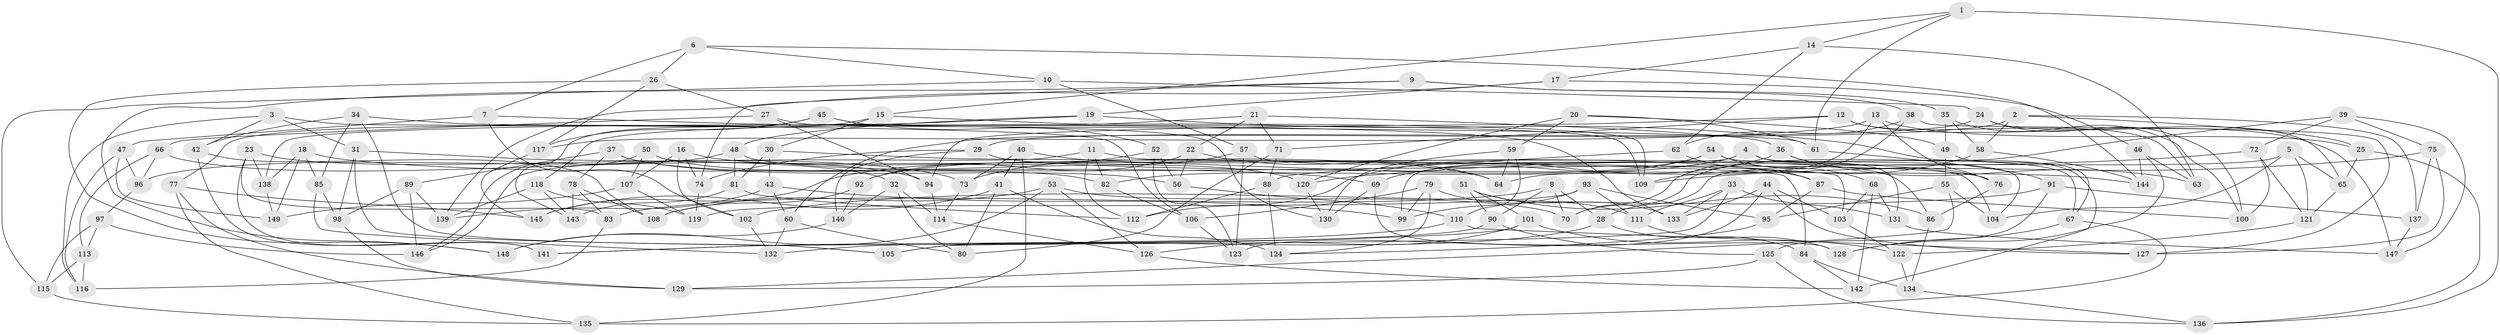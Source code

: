 // Generated by graph-tools (version 1.1) at 2025/26/03/09/25 03:26:59]
// undirected, 149 vertices, 298 edges
graph export_dot {
graph [start="1"]
  node [color=gray90,style=filled];
  1;
  2;
  3;
  4;
  5;
  6;
  7;
  8;
  9;
  10;
  11;
  12;
  13;
  14;
  15;
  16;
  17;
  18;
  19;
  20;
  21;
  22;
  23;
  24;
  25;
  26;
  27;
  28;
  29;
  30;
  31;
  32;
  33;
  34;
  35;
  36;
  37;
  38;
  39;
  40;
  41;
  42;
  43;
  44;
  45;
  46;
  47;
  48;
  49;
  50;
  51;
  52;
  53;
  54;
  55;
  56;
  57;
  58;
  59;
  60;
  61;
  62;
  63;
  64;
  65;
  66;
  67;
  68;
  69;
  70;
  71;
  72;
  73;
  74;
  75;
  76;
  77;
  78;
  79;
  80;
  81;
  82;
  83;
  84;
  85;
  86;
  87;
  88;
  89;
  90;
  91;
  92;
  93;
  94;
  95;
  96;
  97;
  98;
  99;
  100;
  101;
  102;
  103;
  104;
  105;
  106;
  107;
  108;
  109;
  110;
  111;
  112;
  113;
  114;
  115;
  116;
  117;
  118;
  119;
  120;
  121;
  122;
  123;
  124;
  125;
  126;
  127;
  128;
  129;
  130;
  131;
  132;
  133;
  134;
  135;
  136;
  137;
  138;
  139;
  140;
  141;
  142;
  143;
  144;
  145;
  146;
  147;
  148;
  149;
  1 -- 15;
  1 -- 61;
  1 -- 136;
  1 -- 14;
  2 -- 137;
  2 -- 58;
  2 -- 25;
  2 -- 60;
  3 -- 116;
  3 -- 42;
  3 -- 106;
  3 -- 31;
  4 -- 99;
  4 -- 104;
  4 -- 131;
  4 -- 82;
  5 -- 104;
  5 -- 65;
  5 -- 121;
  5 -- 28;
  6 -- 144;
  6 -- 10;
  6 -- 7;
  6 -- 26;
  7 -- 102;
  7 -- 133;
  7 -- 47;
  8 -- 83;
  8 -- 28;
  8 -- 90;
  8 -- 70;
  9 -- 148;
  9 -- 74;
  9 -- 35;
  9 -- 38;
  10 -- 57;
  10 -- 24;
  10 -- 115;
  11 -- 103;
  11 -- 112;
  11 -- 82;
  11 -- 146;
  12 -- 63;
  12 -- 147;
  12 -- 94;
  12 -- 71;
  13 -- 117;
  13 -- 25;
  13 -- 76;
  13 -- 64;
  14 -- 17;
  14 -- 63;
  14 -- 62;
  15 -- 30;
  15 -- 109;
  15 -- 77;
  16 -- 74;
  16 -- 107;
  16 -- 64;
  16 -- 102;
  17 -- 19;
  17 -- 139;
  17 -- 46;
  18 -- 69;
  18 -- 85;
  18 -- 138;
  18 -- 149;
  19 -- 48;
  19 -- 142;
  19 -- 138;
  20 -- 120;
  20 -- 61;
  20 -- 59;
  20 -- 49;
  21 -- 36;
  21 -- 71;
  21 -- 22;
  21 -- 118;
  22 -- 92;
  22 -- 56;
  22 -- 64;
  23 -- 73;
  23 -- 141;
  23 -- 138;
  23 -- 83;
  24 -- 65;
  24 -- 100;
  24 -- 29;
  25 -- 65;
  25 -- 136;
  26 -- 27;
  26 -- 117;
  26 -- 148;
  27 -- 109;
  27 -- 66;
  27 -- 94;
  28 -- 84;
  28 -- 105;
  29 -- 74;
  29 -- 140;
  29 -- 144;
  30 -- 43;
  30 -- 84;
  30 -- 81;
  31 -- 98;
  31 -- 32;
  31 -- 105;
  32 -- 114;
  32 -- 140;
  32 -- 80;
  33 -- 131;
  33 -- 105;
  33 -- 133;
  33 -- 111;
  34 -- 61;
  34 -- 42;
  34 -- 85;
  34 -- 105;
  35 -- 100;
  35 -- 49;
  35 -- 58;
  36 -- 63;
  36 -- 76;
  36 -- 112;
  37 -- 89;
  37 -- 56;
  37 -- 78;
  37 -- 82;
  38 -- 62;
  38 -- 127;
  38 -- 70;
  39 -- 147;
  39 -- 75;
  39 -- 70;
  39 -- 72;
  40 -- 73;
  40 -- 135;
  40 -- 87;
  40 -- 41;
  41 -- 80;
  41 -- 124;
  41 -- 145;
  42 -- 141;
  42 -- 108;
  43 -- 60;
  43 -- 99;
  43 -- 139;
  44 -- 127;
  44 -- 103;
  44 -- 123;
  44 -- 133;
  45 -- 117;
  45 -- 52;
  45 -- 130;
  45 -- 143;
  46 -- 144;
  46 -- 63;
  46 -- 128;
  47 -- 116;
  47 -- 149;
  47 -- 96;
  48 -- 81;
  48 -- 96;
  48 -- 76;
  49 -- 55;
  49 -- 67;
  50 -- 107;
  50 -- 104;
  50 -- 120;
  50 -- 146;
  51 -- 90;
  51 -- 86;
  51 -- 133;
  51 -- 101;
  52 -- 56;
  52 -- 123;
  52 -- 145;
  53 -- 148;
  53 -- 126;
  53 -- 70;
  53 -- 108;
  54 -- 69;
  54 -- 67;
  54 -- 92;
  54 -- 68;
  55 -- 95;
  55 -- 104;
  55 -- 129;
  56 -- 110;
  57 -- 73;
  57 -- 86;
  57 -- 123;
  58 -- 144;
  58 -- 109;
  59 -- 64;
  59 -- 110;
  59 -- 130;
  60 -- 80;
  60 -- 132;
  61 -- 91;
  62 -- 87;
  62 -- 88;
  65 -- 121;
  66 -- 113;
  66 -- 96;
  66 -- 94;
  67 -- 128;
  67 -- 135;
  68 -- 142;
  68 -- 103;
  68 -- 131;
  69 -- 128;
  69 -- 130;
  71 -- 80;
  71 -- 88;
  72 -- 100;
  72 -- 120;
  72 -- 121;
  73 -- 114;
  74 -- 119;
  75 -- 109;
  75 -- 127;
  75 -- 137;
  76 -- 86;
  77 -- 129;
  77 -- 135;
  77 -- 145;
  78 -- 83;
  78 -- 143;
  78 -- 108;
  79 -- 99;
  79 -- 111;
  79 -- 106;
  79 -- 124;
  81 -- 112;
  81 -- 143;
  82 -- 106;
  83 -- 116;
  84 -- 142;
  84 -- 134;
  85 -- 132;
  85 -- 98;
  86 -- 134;
  87 -- 95;
  87 -- 100;
  88 -- 124;
  88 -- 112;
  89 -- 139;
  89 -- 146;
  89 -- 98;
  90 -- 141;
  90 -- 125;
  91 -- 125;
  91 -- 102;
  91 -- 137;
  92 -- 108;
  92 -- 140;
  93 -- 99;
  93 -- 95;
  93 -- 111;
  93 -- 119;
  94 -- 114;
  95 -- 124;
  96 -- 97;
  97 -- 115;
  97 -- 146;
  97 -- 113;
  98 -- 129;
  101 -- 132;
  101 -- 122;
  101 -- 126;
  102 -- 132;
  103 -- 122;
  106 -- 123;
  107 -- 119;
  107 -- 149;
  110 -- 141;
  110 -- 127;
  111 -- 128;
  113 -- 116;
  113 -- 115;
  114 -- 126;
  115 -- 135;
  117 -- 145;
  118 -- 143;
  118 -- 119;
  118 -- 139;
  120 -- 130;
  121 -- 122;
  122 -- 134;
  125 -- 129;
  125 -- 136;
  126 -- 142;
  131 -- 147;
  134 -- 136;
  137 -- 147;
  138 -- 149;
  140 -- 148;
}

